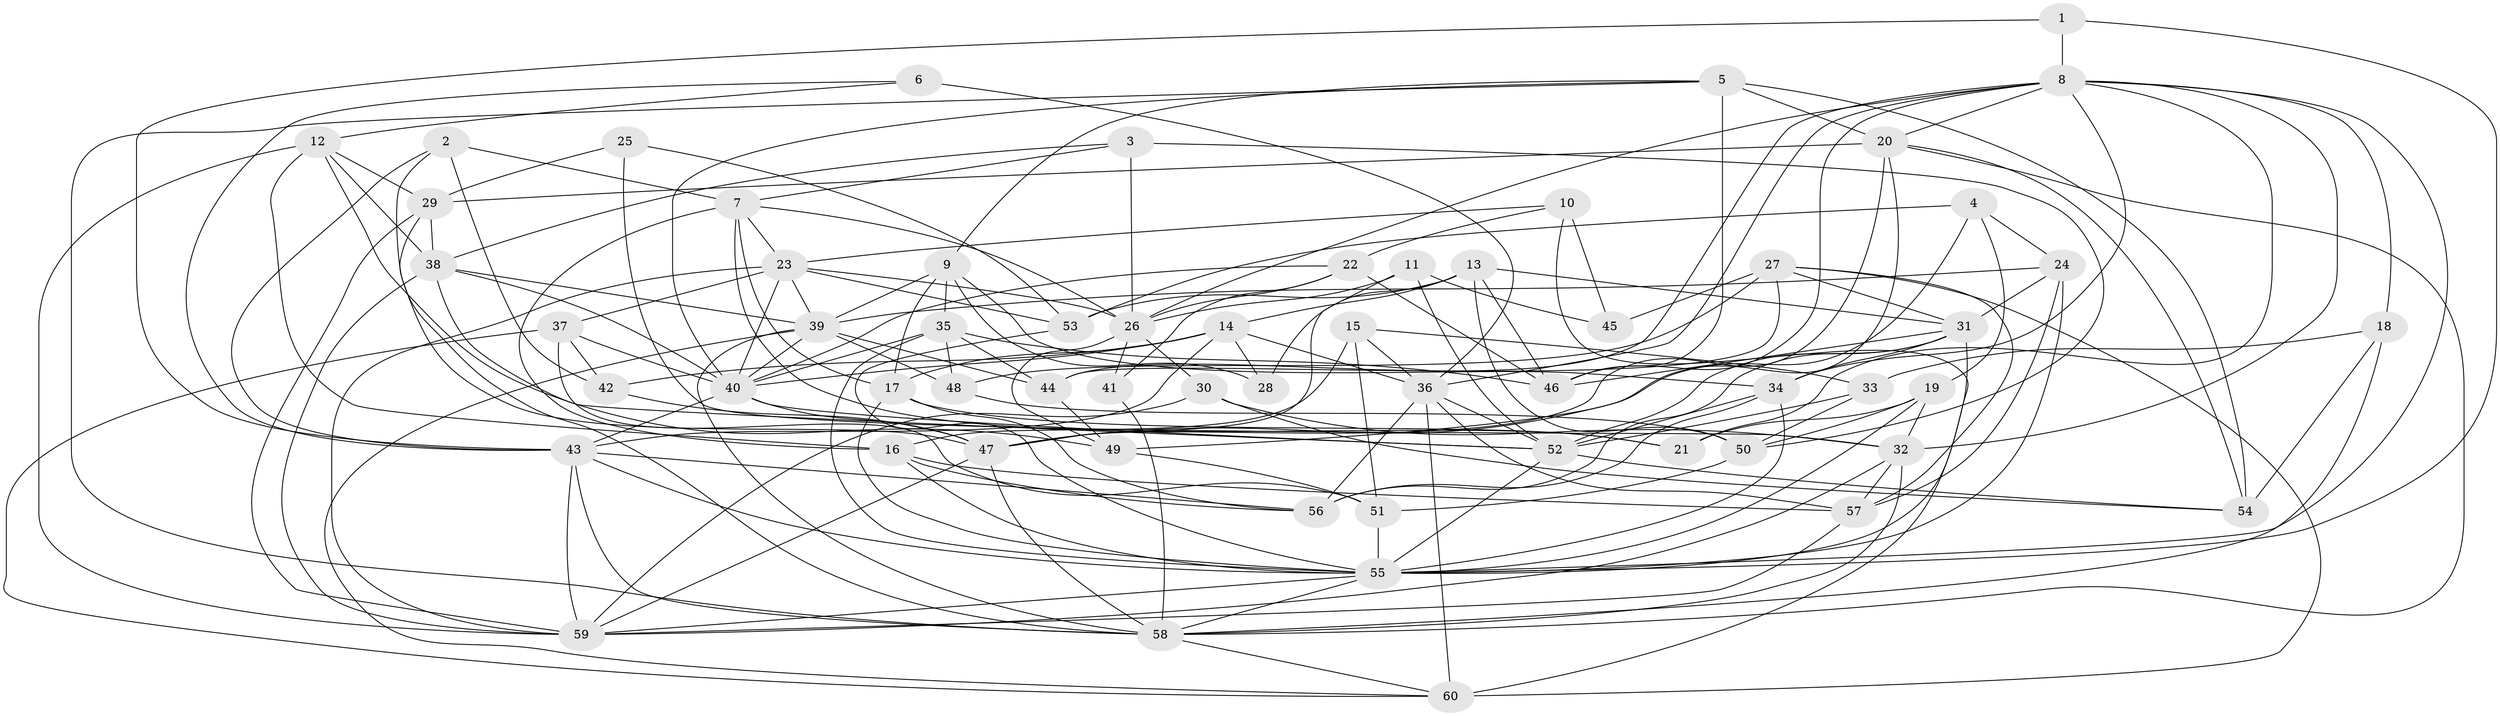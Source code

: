 // original degree distribution, {4: 0.31756756756756754, 3: 0.24324324324324326, 5: 0.17567567567567569, 2: 0.12837837837837837, 6: 0.0945945945945946, 7: 0.02702702702702703, 8: 0.013513513513513514}
// Generated by graph-tools (version 1.1) at 2025/36/03/04/25 23:36:59]
// undirected, 60 vertices, 181 edges
graph export_dot {
  node [color=gray90,style=filled];
  1;
  2;
  3;
  4;
  5;
  6;
  7;
  8;
  9;
  10;
  11;
  12;
  13;
  14;
  15;
  16;
  17;
  18;
  19;
  20;
  21;
  22;
  23;
  24;
  25;
  26;
  27;
  28;
  29;
  30;
  31;
  32;
  33;
  34;
  35;
  36;
  37;
  38;
  39;
  40;
  41;
  42;
  43;
  44;
  45;
  46;
  47;
  48;
  49;
  50;
  51;
  52;
  53;
  54;
  55;
  56;
  57;
  58;
  59;
  60;
  1 -- 8 [weight=1.0];
  1 -- 43 [weight=1.0];
  1 -- 55 [weight=1.0];
  2 -- 7 [weight=1.0];
  2 -- 42 [weight=1.0];
  2 -- 43 [weight=1.0];
  2 -- 47 [weight=1.0];
  3 -- 7 [weight=1.0];
  3 -- 26 [weight=1.0];
  3 -- 38 [weight=1.0];
  3 -- 50 [weight=1.0];
  4 -- 19 [weight=1.0];
  4 -- 24 [weight=1.0];
  4 -- 47 [weight=1.0];
  4 -- 53 [weight=1.0];
  5 -- 9 [weight=1.0];
  5 -- 20 [weight=1.0];
  5 -- 40 [weight=1.0];
  5 -- 46 [weight=2.0];
  5 -- 54 [weight=2.0];
  5 -- 58 [weight=2.0];
  6 -- 12 [weight=1.0];
  6 -- 36 [weight=2.0];
  6 -- 43 [weight=1.0];
  7 -- 16 [weight=1.0];
  7 -- 17 [weight=1.0];
  7 -- 21 [weight=1.0];
  7 -- 23 [weight=1.0];
  7 -- 26 [weight=1.0];
  8 -- 18 [weight=1.0];
  8 -- 20 [weight=1.0];
  8 -- 21 [weight=1.0];
  8 -- 26 [weight=1.0];
  8 -- 32 [weight=1.0];
  8 -- 34 [weight=1.0];
  8 -- 36 [weight=1.0];
  8 -- 44 [weight=1.0];
  8 -- 46 [weight=1.0];
  8 -- 55 [weight=1.0];
  9 -- 17 [weight=1.0];
  9 -- 28 [weight=1.0];
  9 -- 34 [weight=1.0];
  9 -- 35 [weight=1.0];
  9 -- 39 [weight=1.0];
  10 -- 22 [weight=2.0];
  10 -- 23 [weight=1.0];
  10 -- 45 [weight=1.0];
  10 -- 60 [weight=1.0];
  11 -- 26 [weight=1.0];
  11 -- 45 [weight=1.0];
  11 -- 47 [weight=1.0];
  11 -- 52 [weight=1.0];
  12 -- 16 [weight=1.0];
  12 -- 29 [weight=1.0];
  12 -- 38 [weight=1.0];
  12 -- 52 [weight=1.0];
  12 -- 59 [weight=1.0];
  13 -- 14 [weight=1.0];
  13 -- 28 [weight=1.0];
  13 -- 31 [weight=1.0];
  13 -- 46 [weight=1.0];
  13 -- 50 [weight=2.0];
  13 -- 53 [weight=1.0];
  14 -- 17 [weight=1.0];
  14 -- 28 [weight=1.0];
  14 -- 36 [weight=1.0];
  14 -- 40 [weight=1.0];
  14 -- 42 [weight=1.0];
  14 -- 43 [weight=1.0];
  15 -- 16 [weight=1.0];
  15 -- 33 [weight=1.0];
  15 -- 36 [weight=1.0];
  15 -- 51 [weight=3.0];
  16 -- 55 [weight=1.0];
  16 -- 56 [weight=1.0];
  16 -- 57 [weight=1.0];
  17 -- 21 [weight=1.0];
  17 -- 55 [weight=1.0];
  17 -- 56 [weight=1.0];
  18 -- 33 [weight=1.0];
  18 -- 54 [weight=1.0];
  18 -- 58 [weight=2.0];
  19 -- 21 [weight=1.0];
  19 -- 32 [weight=3.0];
  19 -- 50 [weight=1.0];
  19 -- 55 [weight=1.0];
  20 -- 29 [weight=1.0];
  20 -- 47 [weight=1.0];
  20 -- 49 [weight=1.0];
  20 -- 54 [weight=1.0];
  20 -- 58 [weight=1.0];
  22 -- 26 [weight=1.0];
  22 -- 40 [weight=2.0];
  22 -- 41 [weight=1.0];
  22 -- 46 [weight=2.0];
  23 -- 26 [weight=1.0];
  23 -- 37 [weight=1.0];
  23 -- 39 [weight=1.0];
  23 -- 40 [weight=2.0];
  23 -- 53 [weight=1.0];
  23 -- 59 [weight=1.0];
  24 -- 31 [weight=1.0];
  24 -- 39 [weight=1.0];
  24 -- 55 [weight=2.0];
  24 -- 57 [weight=2.0];
  25 -- 29 [weight=1.0];
  25 -- 32 [weight=1.0];
  25 -- 53 [weight=1.0];
  26 -- 30 [weight=1.0];
  26 -- 41 [weight=1.0];
  26 -- 49 [weight=1.0];
  27 -- 31 [weight=1.0];
  27 -- 44 [weight=1.0];
  27 -- 45 [weight=2.0];
  27 -- 48 [weight=1.0];
  27 -- 57 [weight=1.0];
  27 -- 60 [weight=1.0];
  29 -- 38 [weight=1.0];
  29 -- 58 [weight=1.0];
  29 -- 59 [weight=1.0];
  30 -- 32 [weight=1.0];
  30 -- 54 [weight=1.0];
  30 -- 59 [weight=1.0];
  31 -- 34 [weight=1.0];
  31 -- 46 [weight=1.0];
  31 -- 52 [weight=1.0];
  31 -- 55 [weight=1.0];
  31 -- 56 [weight=1.0];
  32 -- 57 [weight=1.0];
  32 -- 58 [weight=1.0];
  32 -- 59 [weight=1.0];
  33 -- 50 [weight=1.0];
  33 -- 52 [weight=1.0];
  34 -- 52 [weight=1.0];
  34 -- 55 [weight=1.0];
  34 -- 56 [weight=2.0];
  35 -- 40 [weight=1.0];
  35 -- 44 [weight=1.0];
  35 -- 46 [weight=1.0];
  35 -- 48 [weight=1.0];
  35 -- 55 [weight=1.0];
  36 -- 52 [weight=1.0];
  36 -- 56 [weight=1.0];
  36 -- 57 [weight=2.0];
  36 -- 60 [weight=1.0];
  37 -- 40 [weight=1.0];
  37 -- 42 [weight=1.0];
  37 -- 51 [weight=1.0];
  37 -- 60 [weight=1.0];
  38 -- 39 [weight=1.0];
  38 -- 40 [weight=1.0];
  38 -- 49 [weight=1.0];
  38 -- 59 [weight=1.0];
  39 -- 40 [weight=1.0];
  39 -- 44 [weight=1.0];
  39 -- 48 [weight=1.0];
  39 -- 58 [weight=1.0];
  39 -- 60 [weight=1.0];
  40 -- 43 [weight=1.0];
  40 -- 47 [weight=1.0];
  40 -- 52 [weight=1.0];
  41 -- 58 [weight=1.0];
  42 -- 47 [weight=1.0];
  43 -- 55 [weight=1.0];
  43 -- 56 [weight=1.0];
  43 -- 58 [weight=1.0];
  43 -- 59 [weight=1.0];
  44 -- 49 [weight=1.0];
  47 -- 58 [weight=1.0];
  47 -- 59 [weight=1.0];
  48 -- 50 [weight=1.0];
  49 -- 51 [weight=1.0];
  50 -- 51 [weight=1.0];
  51 -- 55 [weight=1.0];
  52 -- 54 [weight=1.0];
  52 -- 55 [weight=1.0];
  53 -- 55 [weight=1.0];
  55 -- 58 [weight=1.0];
  55 -- 59 [weight=2.0];
  57 -- 59 [weight=1.0];
  58 -- 60 [weight=1.0];
}
